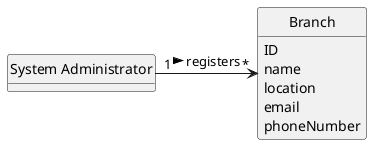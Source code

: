 @startuml

skinparam monochrome true
skinparam packageStyle rectangle
skinparam shadowing false
skinparam classAttributeIconSize 0
skinparam groupInheritance 1
hide circle
hide methods

"System Administrator" "1" -> "*" Branch: registers >


class Branch{
ID
name
location
email
phoneNumber
}

together {
class "System Administrator"


@enduml